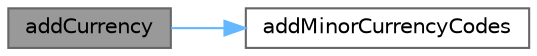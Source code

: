digraph "addCurrency"
{
 // INTERACTIVE_SVG=YES
 // LATEX_PDF_SIZE
  bgcolor="transparent";
  edge [fontname=Helvetica,fontsize=10,labelfontname=Helvetica,labelfontsize=10];
  node [fontname=Helvetica,fontsize=10,shape=box,height=0.2,width=0.4];
  rankdir="LR";
  Node1 [label="addCurrency",height=0.2,width=0.4,color="gray40", fillcolor="grey60", style="filled", fontcolor="black",tooltip=" "];
  Node1 -> Node2 [color="steelblue1",style="solid"];
  Node2 [label="addMinorCurrencyCodes",height=0.2,width=0.4,color="grey40", fillcolor="white", style="filled",URL="$classore_1_1data_1_1_currency_parser.html#a0446eb75c06523e0372b284eb98545df",tooltip=" "];
}
